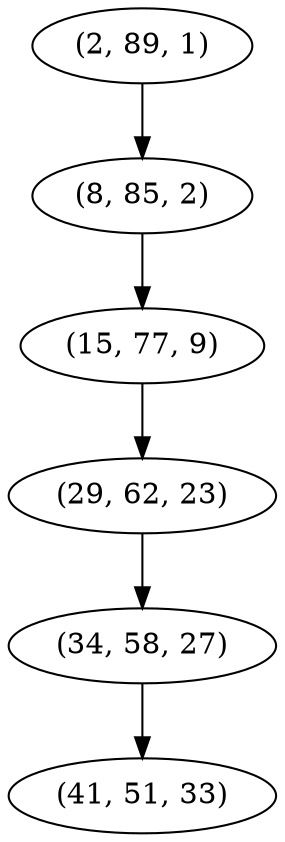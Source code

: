 digraph tree {
    "(2, 89, 1)";
    "(8, 85, 2)";
    "(15, 77, 9)";
    "(29, 62, 23)";
    "(34, 58, 27)";
    "(41, 51, 33)";
    "(2, 89, 1)" -> "(8, 85, 2)";
    "(8, 85, 2)" -> "(15, 77, 9)";
    "(15, 77, 9)" -> "(29, 62, 23)";
    "(29, 62, 23)" -> "(34, 58, 27)";
    "(34, 58, 27)" -> "(41, 51, 33)";
}
